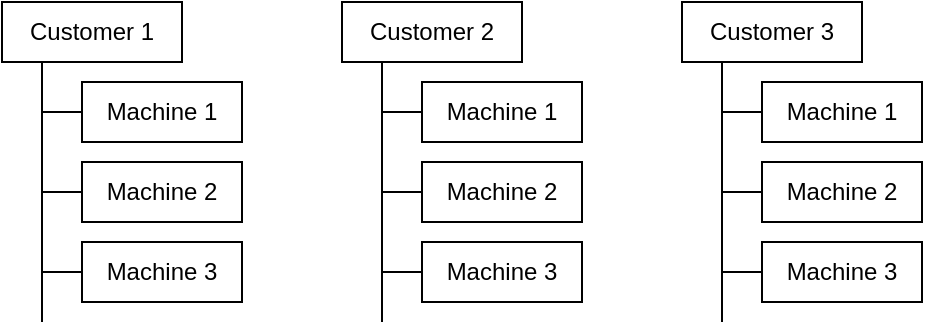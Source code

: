 <mxfile version="24.7.12">
  <diagram name="Pagina-1" id="hdgQKVI6o2WUdjBNBHbp">
    <mxGraphModel dx="731" dy="565" grid="1" gridSize="10" guides="1" tooltips="1" connect="1" arrows="1" fold="1" page="1" pageScale="1" pageWidth="1169" pageHeight="827" math="0" shadow="0">
      <root>
        <mxCell id="0" />
        <mxCell id="1" parent="0" />
        <mxCell id="Oe_TnGGvZRQ5ag4L6INs-1" value="Customer 1" style="rounded=0;whiteSpace=wrap;html=1;" vertex="1" parent="1">
          <mxGeometry x="200" y="120" width="90" height="30" as="geometry" />
        </mxCell>
        <mxCell id="Oe_TnGGvZRQ5ag4L6INs-2" value="Machine 1" style="rounded=0;whiteSpace=wrap;html=1;" vertex="1" parent="1">
          <mxGeometry x="240" y="160" width="80" height="30" as="geometry" />
        </mxCell>
        <mxCell id="Oe_TnGGvZRQ5ag4L6INs-3" value="Machine 2" style="rounded=0;whiteSpace=wrap;html=1;" vertex="1" parent="1">
          <mxGeometry x="240" y="200" width="80" height="30" as="geometry" />
        </mxCell>
        <mxCell id="Oe_TnGGvZRQ5ag4L6INs-4" value="Machine 3" style="rounded=0;whiteSpace=wrap;html=1;" vertex="1" parent="1">
          <mxGeometry x="240" y="240" width="80" height="30" as="geometry" />
        </mxCell>
        <mxCell id="Oe_TnGGvZRQ5ag4L6INs-5" value="" style="endArrow=none;html=1;rounded=0;" edge="1" parent="1">
          <mxGeometry width="50" height="50" relative="1" as="geometry">
            <mxPoint x="220" y="280" as="sourcePoint" />
            <mxPoint x="220" y="150" as="targetPoint" />
          </mxGeometry>
        </mxCell>
        <mxCell id="Oe_TnGGvZRQ5ag4L6INs-6" value="" style="endArrow=none;html=1;rounded=0;entryX=0;entryY=0.5;entryDx=0;entryDy=0;" edge="1" parent="1" target="Oe_TnGGvZRQ5ag4L6INs-2">
          <mxGeometry width="50" height="50" relative="1" as="geometry">
            <mxPoint x="220" y="175" as="sourcePoint" />
            <mxPoint x="170" y="180" as="targetPoint" />
          </mxGeometry>
        </mxCell>
        <mxCell id="Oe_TnGGvZRQ5ag4L6INs-7" value="" style="endArrow=none;html=1;rounded=0;entryX=0;entryY=0.5;entryDx=0;entryDy=0;" edge="1" parent="1" target="Oe_TnGGvZRQ5ag4L6INs-3">
          <mxGeometry width="50" height="50" relative="1" as="geometry">
            <mxPoint x="220" y="215" as="sourcePoint" />
            <mxPoint x="250" y="185" as="targetPoint" />
          </mxGeometry>
        </mxCell>
        <mxCell id="Oe_TnGGvZRQ5ag4L6INs-8" value="" style="endArrow=none;html=1;rounded=0;entryX=0;entryY=0.5;entryDx=0;entryDy=0;" edge="1" parent="1" target="Oe_TnGGvZRQ5ag4L6INs-4">
          <mxGeometry width="50" height="50" relative="1" as="geometry">
            <mxPoint x="220" y="255" as="sourcePoint" />
            <mxPoint x="180" y="290" as="targetPoint" />
          </mxGeometry>
        </mxCell>
        <mxCell id="Oe_TnGGvZRQ5ag4L6INs-9" value="Customer 2" style="rounded=0;whiteSpace=wrap;html=1;" vertex="1" parent="1">
          <mxGeometry x="370" y="120" width="90" height="30" as="geometry" />
        </mxCell>
        <mxCell id="Oe_TnGGvZRQ5ag4L6INs-10" value="Machine 1" style="rounded=0;whiteSpace=wrap;html=1;" vertex="1" parent="1">
          <mxGeometry x="410" y="160" width="80" height="30" as="geometry" />
        </mxCell>
        <mxCell id="Oe_TnGGvZRQ5ag4L6INs-11" value="Machine 2" style="rounded=0;whiteSpace=wrap;html=1;" vertex="1" parent="1">
          <mxGeometry x="410" y="200" width="80" height="30" as="geometry" />
        </mxCell>
        <mxCell id="Oe_TnGGvZRQ5ag4L6INs-12" value="Machine 3" style="rounded=0;whiteSpace=wrap;html=1;" vertex="1" parent="1">
          <mxGeometry x="410" y="240" width="80" height="30" as="geometry" />
        </mxCell>
        <mxCell id="Oe_TnGGvZRQ5ag4L6INs-13" value="" style="endArrow=none;html=1;rounded=0;" edge="1" parent="1">
          <mxGeometry width="50" height="50" relative="1" as="geometry">
            <mxPoint x="390" y="280" as="sourcePoint" />
            <mxPoint x="390" y="150" as="targetPoint" />
          </mxGeometry>
        </mxCell>
        <mxCell id="Oe_TnGGvZRQ5ag4L6INs-14" value="" style="endArrow=none;html=1;rounded=0;entryX=0;entryY=0.5;entryDx=0;entryDy=0;" edge="1" parent="1" target="Oe_TnGGvZRQ5ag4L6INs-10">
          <mxGeometry width="50" height="50" relative="1" as="geometry">
            <mxPoint x="390" y="175" as="sourcePoint" />
            <mxPoint x="340" y="180" as="targetPoint" />
          </mxGeometry>
        </mxCell>
        <mxCell id="Oe_TnGGvZRQ5ag4L6INs-15" value="" style="endArrow=none;html=1;rounded=0;entryX=0;entryY=0.5;entryDx=0;entryDy=0;" edge="1" parent="1" target="Oe_TnGGvZRQ5ag4L6INs-11">
          <mxGeometry width="50" height="50" relative="1" as="geometry">
            <mxPoint x="390" y="215" as="sourcePoint" />
            <mxPoint x="420" y="185" as="targetPoint" />
          </mxGeometry>
        </mxCell>
        <mxCell id="Oe_TnGGvZRQ5ag4L6INs-16" value="" style="endArrow=none;html=1;rounded=0;entryX=0;entryY=0.5;entryDx=0;entryDy=0;" edge="1" parent="1" target="Oe_TnGGvZRQ5ag4L6INs-12">
          <mxGeometry width="50" height="50" relative="1" as="geometry">
            <mxPoint x="390" y="255" as="sourcePoint" />
            <mxPoint x="350" y="290" as="targetPoint" />
          </mxGeometry>
        </mxCell>
        <mxCell id="Oe_TnGGvZRQ5ag4L6INs-17" value="Customer 3" style="rounded=0;whiteSpace=wrap;html=1;" vertex="1" parent="1">
          <mxGeometry x="540" y="120" width="90" height="30" as="geometry" />
        </mxCell>
        <mxCell id="Oe_TnGGvZRQ5ag4L6INs-18" value="Machine 1" style="rounded=0;whiteSpace=wrap;html=1;" vertex="1" parent="1">
          <mxGeometry x="580" y="160" width="80" height="30" as="geometry" />
        </mxCell>
        <mxCell id="Oe_TnGGvZRQ5ag4L6INs-19" value="Machine 2" style="rounded=0;whiteSpace=wrap;html=1;" vertex="1" parent="1">
          <mxGeometry x="580" y="200" width="80" height="30" as="geometry" />
        </mxCell>
        <mxCell id="Oe_TnGGvZRQ5ag4L6INs-20" value="Machine 3" style="rounded=0;whiteSpace=wrap;html=1;" vertex="1" parent="1">
          <mxGeometry x="580" y="240" width="80" height="30" as="geometry" />
        </mxCell>
        <mxCell id="Oe_TnGGvZRQ5ag4L6INs-21" value="" style="endArrow=none;html=1;rounded=0;" edge="1" parent="1">
          <mxGeometry width="50" height="50" relative="1" as="geometry">
            <mxPoint x="560" y="280" as="sourcePoint" />
            <mxPoint x="560" y="150" as="targetPoint" />
          </mxGeometry>
        </mxCell>
        <mxCell id="Oe_TnGGvZRQ5ag4L6INs-22" value="" style="endArrow=none;html=1;rounded=0;entryX=0;entryY=0.5;entryDx=0;entryDy=0;" edge="1" parent="1" target="Oe_TnGGvZRQ5ag4L6INs-18">
          <mxGeometry width="50" height="50" relative="1" as="geometry">
            <mxPoint x="560" y="175" as="sourcePoint" />
            <mxPoint x="510" y="180" as="targetPoint" />
          </mxGeometry>
        </mxCell>
        <mxCell id="Oe_TnGGvZRQ5ag4L6INs-23" value="" style="endArrow=none;html=1;rounded=0;entryX=0;entryY=0.5;entryDx=0;entryDy=0;" edge="1" parent="1" target="Oe_TnGGvZRQ5ag4L6INs-19">
          <mxGeometry width="50" height="50" relative="1" as="geometry">
            <mxPoint x="560" y="215" as="sourcePoint" />
            <mxPoint x="590" y="185" as="targetPoint" />
          </mxGeometry>
        </mxCell>
        <mxCell id="Oe_TnGGvZRQ5ag4L6INs-24" value="" style="endArrow=none;html=1;rounded=0;entryX=0;entryY=0.5;entryDx=0;entryDy=0;" edge="1" parent="1" target="Oe_TnGGvZRQ5ag4L6INs-20">
          <mxGeometry width="50" height="50" relative="1" as="geometry">
            <mxPoint x="560" y="255" as="sourcePoint" />
            <mxPoint x="520" y="290" as="targetPoint" />
          </mxGeometry>
        </mxCell>
      </root>
    </mxGraphModel>
  </diagram>
</mxfile>
